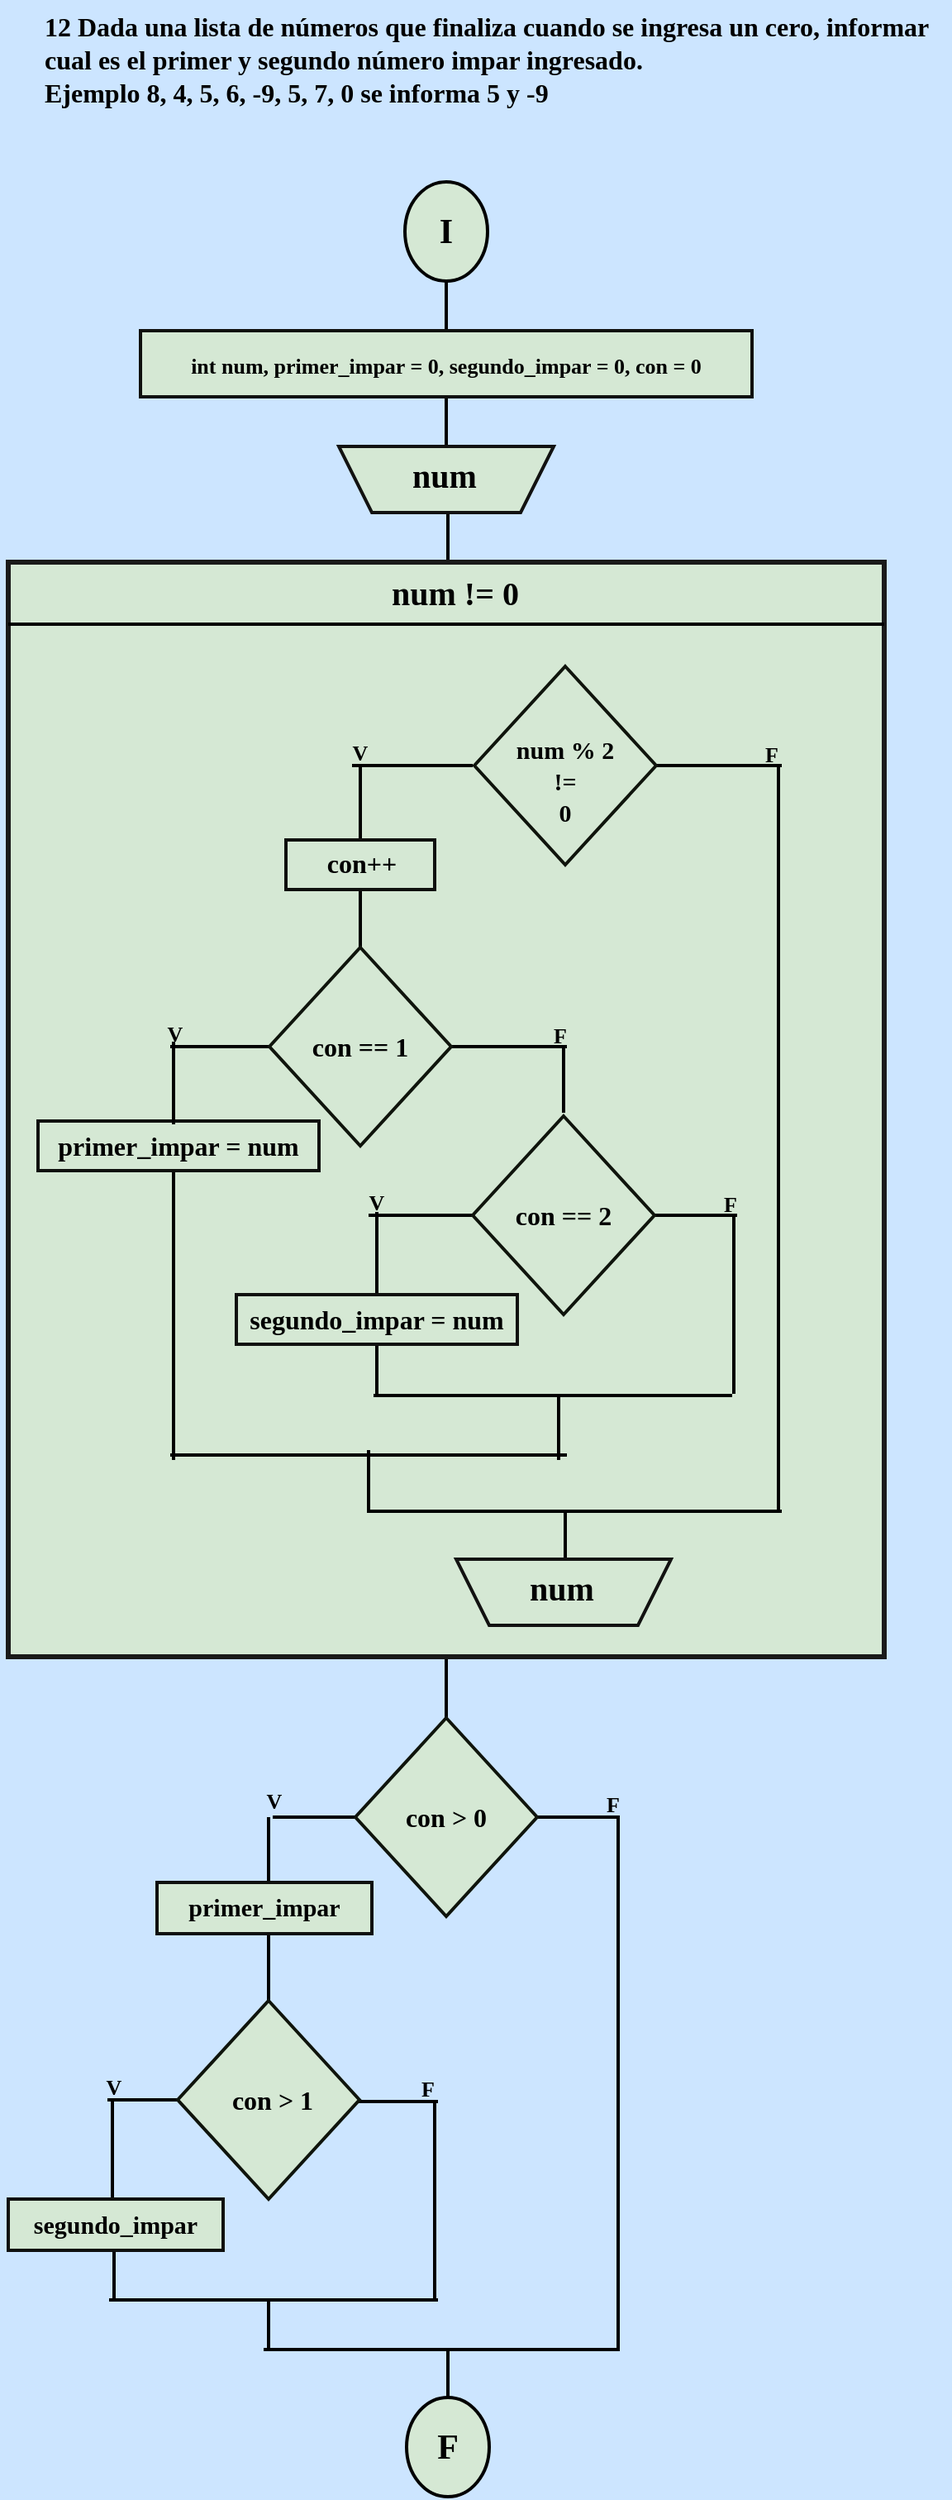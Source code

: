 <mxfile version="24.2.5" type="device">
  <diagram name="Página-1" id="EV1QlKYxAzSxT1xy0_fT">
    <mxGraphModel dx="1235" dy="722" grid="1" gridSize="10" guides="1" tooltips="1" connect="1" arrows="1" fold="1" page="1" pageScale="1" pageWidth="827" pageHeight="1169" background="#CCE5FF" math="0" shadow="0">
      <root>
        <mxCell id="0" />
        <mxCell id="1" parent="0" />
        <mxCell id="c3adefGuvicUqJn6g9Zm-1" value="&lt;b style=&quot;font-size: 16px;&quot;&gt;&lt;font style=&quot;font-size: 16px;&quot; color=&quot;#000000&quot; face=&quot;Comic Sans MS&quot;&gt;12 Dada una lista de números que finaliza cuando se ingresa un cero, informar cual es el primer y segundo número impar ingresado.&amp;nbsp;&lt;/font&gt;&lt;/b&gt;&lt;div&gt;&lt;b style=&quot;font-size: 16px;&quot;&gt;&lt;font style=&quot;font-size: 16px;&quot; color=&quot;#000000&quot; face=&quot;Comic Sans MS&quot;&gt;Ejemplo 8, 4, 5, 6, -9, 5, 7, 0 se informa 5 y -9&lt;/font&gt;&lt;/b&gt;&lt;/div&gt;" style="text;whiteSpace=wrap;html=1;fontFamily=Architects Daughter;fontSource=https%3A%2F%2Ffonts.googleapis.com%2Fcss%3Ffamily%3DArchitects%2BDaughter;" vertex="1" parent="1">
          <mxGeometry x="110" y="10" width="550" height="80" as="geometry" />
        </mxCell>
        <mxCell id="c3adefGuvicUqJn6g9Zm-49" value="" style="line;strokeWidth=2;direction=south;html=1;hachureGap=4;fontFamily=Architects Daughter;fontSource=https://fonts.googleapis.com/css?family=Architects+Daughter;strokeColor=#000000;container=0;" vertex="1" parent="1">
          <mxGeometry x="242.5" y="1109" width="10" height="50" as="geometry" />
        </mxCell>
        <mxCell id="c3adefGuvicUqJn6g9Zm-54" value="" style="line;strokeWidth=2;html=1;perimeter=backbonePerimeter;points=[];outlineConnect=0;hachureGap=4;fontFamily=Architects Daughter;fontSource=https://fonts.googleapis.com/css?family=Architects+Daughter;strokeColor=#000000;container=0;" vertex="1" parent="1">
          <mxGeometry x="410" y="1104" width="50" height="10" as="geometry" />
        </mxCell>
        <mxCell id="c3adefGuvicUqJn6g9Zm-55" value="" style="line;strokeWidth=2;html=1;perimeter=backbonePerimeter;points=[];outlineConnect=0;hachureGap=4;fontFamily=Architects Daughter;fontSource=https://fonts.googleapis.com/css?family=Architects+Daughter;strokeColor=#000000;container=0;" vertex="1" parent="1">
          <mxGeometry x="250" y="1084" width="60" height="50" as="geometry" />
        </mxCell>
        <mxCell id="c3adefGuvicUqJn6g9Zm-59" value="" style="line;strokeWidth=2;html=1;perimeter=backbonePerimeter;points=[];outlineConnect=0;hachureGap=4;fontFamily=Architects Daughter;fontSource=https://fonts.googleapis.com/css?family=Architects+Daughter;strokeColor=#000000;container=0;" vertex="1" parent="1">
          <mxGeometry x="150" y="1275" width="42.5" height="10" as="geometry" />
        </mxCell>
        <mxCell id="c3adefGuvicUqJn6g9Zm-164" value="" style="line;strokeWidth=2;html=1;perimeter=backbonePerimeter;points=[];outlineConnect=0;hachureGap=4;fontFamily=Architects Daughter;fontSource=https://fonts.googleapis.com/css?family=Architects+Daughter;strokeColor=#000000;container=0;" vertex="1" parent="1">
          <mxGeometry x="300" y="1276" width="50" height="10" as="geometry" />
        </mxCell>
        <mxCell id="c3adefGuvicUqJn6g9Zm-165" value="" style="line;strokeWidth=2;html=1;perimeter=backbonePerimeter;points=[];outlineConnect=0;hachureGap=4;fontFamily=Architects Daughter;fontSource=https://fonts.googleapis.com/css?family=Architects+Daughter;strokeColor=#000000;container=0;" vertex="1" parent="1">
          <mxGeometry x="151" y="1396" width="199" height="10" as="geometry" />
        </mxCell>
        <mxCell id="c3adefGuvicUqJn6g9Zm-166" value="" style="line;strokeWidth=2;html=1;perimeter=backbonePerimeter;points=[];outlineConnect=0;hachureGap=4;fontFamily=Architects Daughter;fontSource=https://fonts.googleapis.com/css?family=Architects+Daughter;strokeColor=#000000;container=0;" vertex="1" parent="1">
          <mxGeometry x="244.5" y="1426" width="215.5" height="10" as="geometry" />
        </mxCell>
        <mxCell id="c3adefGuvicUqJn6g9Zm-167" value="" style="line;strokeWidth=2;direction=south;html=1;hachureGap=4;fontFamily=Architects Daughter;fontSource=https://fonts.googleapis.com/css?family=Architects+Daughter;strokeColor=#000000;container=0;" vertex="1" parent="1">
          <mxGeometry x="350" y="1012" width="10" height="38" as="geometry" />
        </mxCell>
        <mxCell id="c3adefGuvicUqJn6g9Zm-168" value="" style="line;strokeWidth=2;direction=south;html=1;hachureGap=4;fontFamily=Architects Daughter;fontSource=https://fonts.googleapis.com/css?family=Architects+Daughter;strokeColor=#000000;container=0;" vertex="1" parent="1">
          <mxGeometry x="454" y="1110" width="10" height="320" as="geometry" />
        </mxCell>
        <mxCell id="c3adefGuvicUqJn6g9Zm-169" value="" style="line;strokeWidth=2;direction=south;html=1;hachureGap=4;fontFamily=Architects Daughter;fontSource=https://fonts.googleapis.com/css?family=Architects+Daughter;strokeColor=#000000;container=0;" vertex="1" parent="1">
          <mxGeometry x="242.5" y="1179" width="10" height="41" as="geometry" />
        </mxCell>
        <mxCell id="c3adefGuvicUqJn6g9Zm-170" value="" style="line;strokeWidth=2;direction=south;html=1;hachureGap=4;fontFamily=Architects Daughter;fontSource=https://fonts.googleapis.com/css?family=Architects+Daughter;strokeColor=#000000;container=0;" vertex="1" parent="1">
          <mxGeometry x="148" y="1280" width="10" height="60" as="geometry" />
        </mxCell>
        <mxCell id="c3adefGuvicUqJn6g9Zm-171" value="" style="line;strokeWidth=2;direction=south;html=1;hachureGap=4;fontFamily=Architects Daughter;fontSource=https://fonts.googleapis.com/css?family=Architects+Daughter;strokeColor=#000000;container=0;" vertex="1" parent="1">
          <mxGeometry x="343" y="1280" width="10" height="120" as="geometry" />
        </mxCell>
        <mxCell id="c3adefGuvicUqJn6g9Zm-172" value="" style="line;strokeWidth=2;direction=south;html=1;hachureGap=4;fontFamily=Architects Daughter;fontSource=https://fonts.googleapis.com/css?family=Architects+Daughter;strokeColor=#000000;container=0;" vertex="1" parent="1">
          <mxGeometry x="149" y="1370" width="10" height="30" as="geometry" />
        </mxCell>
        <mxCell id="c3adefGuvicUqJn6g9Zm-173" value="" style="line;strokeWidth=2;direction=south;html=1;hachureGap=4;fontFamily=Architects Daughter;fontSource=https://fonts.googleapis.com/css?family=Architects+Daughter;strokeColor=#000000;container=0;" vertex="1" parent="1">
          <mxGeometry x="351" y="1430" width="10" height="30" as="geometry" />
        </mxCell>
        <mxCell id="c3adefGuvicUqJn6g9Zm-174" value="" style="line;strokeWidth=2;direction=south;html=1;hachureGap=4;fontFamily=Architects Daughter;fontSource=https://fonts.googleapis.com/css?family=Architects+Daughter;strokeColor=#000000;container=0;" vertex="1" parent="1">
          <mxGeometry x="242.5" y="1400" width="10" height="30" as="geometry" />
        </mxCell>
        <mxCell id="c3adefGuvicUqJn6g9Zm-175" value="" style="line;strokeWidth=2;direction=south;html=1;hachureGap=4;fontFamily=Architects Daughter;fontSource=https://fonts.googleapis.com/css?family=Architects+Daughter;strokeColor=#000000;container=0;" vertex="1" parent="1">
          <mxGeometry x="350" y="180" width="10" height="30" as="geometry" />
        </mxCell>
        <mxCell id="c3adefGuvicUqJn6g9Zm-176" value="" style="line;strokeWidth=2;direction=south;html=1;hachureGap=4;fontFamily=Architects Daughter;fontSource=https://fonts.googleapis.com/css?family=Architects+Daughter;strokeColor=#000000;container=0;" vertex="1" parent="1">
          <mxGeometry x="350" y="250" width="10" height="30" as="geometry" />
        </mxCell>
        <mxCell id="c3adefGuvicUqJn6g9Zm-177" value="" style="line;strokeWidth=2;direction=south;html=1;hachureGap=4;fontFamily=Architects Daughter;fontSource=https://fonts.googleapis.com/css?family=Architects+Daughter;strokeColor=#000000;container=0;" vertex="1" parent="1">
          <mxGeometry x="351" y="320" width="10" height="30" as="geometry" />
        </mxCell>
        <mxCell id="c3adefGuvicUqJn6g9Zm-183" value="&lt;b&gt;&lt;font color=&quot;#000000&quot; style=&quot;font-size: 13px;&quot; face=&quot;Comic Sans MS&quot;&gt;V&lt;/font&gt;&lt;/b&gt;" style="text;strokeColor=none;align=center;fillColor=none;html=1;verticalAlign=middle;whiteSpace=wrap;rounded=0;fontFamily=Architects Daughter;fontSource=https://fonts.googleapis.com/css?family=Architects+Daughter;container=0;" vertex="1" parent="1">
          <mxGeometry x="240.5" y="1090" width="20" height="20" as="geometry" />
        </mxCell>
        <mxCell id="c3adefGuvicUqJn6g9Zm-184" value="&lt;b&gt;&lt;font color=&quot;#000000&quot; style=&quot;font-size: 13px;&quot; face=&quot;Comic Sans MS&quot;&gt;F&lt;/font&gt;&lt;/b&gt;" style="text;strokeColor=none;align=center;fillColor=none;html=1;verticalAlign=middle;whiteSpace=wrap;rounded=0;fontFamily=Architects Daughter;fontSource=https://fonts.googleapis.com/css?family=Architects+Daughter;container=0;" vertex="1" parent="1">
          <mxGeometry x="446" y="1092" width="20" height="20" as="geometry" />
        </mxCell>
        <mxCell id="c3adefGuvicUqJn6g9Zm-187" value="&lt;b&gt;&lt;font color=&quot;#000000&quot; style=&quot;font-size: 13px;&quot; face=&quot;Comic Sans MS&quot;&gt;V&lt;/font&gt;&lt;/b&gt;" style="text;strokeColor=none;align=center;fillColor=none;html=1;verticalAlign=middle;whiteSpace=wrap;rounded=0;fontFamily=Architects Daughter;fontSource=https://fonts.googleapis.com/css?family=Architects+Daughter;container=0;" vertex="1" parent="1">
          <mxGeometry x="144" y="1263" width="20" height="20" as="geometry" />
        </mxCell>
        <mxCell id="c3adefGuvicUqJn6g9Zm-188" value="&lt;b&gt;&lt;font color=&quot;#000000&quot; style=&quot;font-size: 13px;&quot; face=&quot;Comic Sans MS&quot;&gt;F&lt;/font&gt;&lt;/b&gt;" style="text;strokeColor=none;align=center;fillColor=none;html=1;verticalAlign=middle;whiteSpace=wrap;rounded=0;fontFamily=Architects Daughter;fontSource=https://fonts.googleapis.com/css?family=Architects+Daughter;container=0;" vertex="1" parent="1">
          <mxGeometry x="334" y="1264" width="20" height="20" as="geometry" />
        </mxCell>
        <mxCell id="c3adefGuvicUqJn6g9Zm-3" value="" style="strokeWidth=2;html=1;shape=mxgraph.flowchart.start_2;whiteSpace=wrap;rounded=0;labelBackgroundColor=none;strokeColor=#000000;align=center;verticalAlign=middle;fontFamily=Helvetica;fontSize=12;fontColor=default;fillColor=#d5e8d4;container=0;" vertex="1" parent="1">
          <mxGeometry x="330" y="120" width="50" height="60" as="geometry" />
        </mxCell>
        <mxCell id="c3adefGuvicUqJn6g9Zm-5" value="&lt;b&gt;&lt;font color=&quot;#000000&quot; style=&quot;font-size: 21px;&quot; face=&quot;Comic Sans MS&quot;&gt;I&lt;/font&gt;&lt;/b&gt;" style="text;strokeColor=none;align=center;fillColor=none;html=1;verticalAlign=middle;whiteSpace=wrap;rounded=0;fontFamily=Architects Daughter;fontSource=https%3A%2F%2Ffonts.googleapis.com%2Fcss%3Ffamily%3DArchitects%2BDaughter;container=0;" vertex="1" parent="1">
          <mxGeometry x="335" y="130" width="40" height="40" as="geometry" />
        </mxCell>
        <mxCell id="c3adefGuvicUqJn6g9Zm-4" value="" style="strokeWidth=2;html=1;shape=mxgraph.flowchart.start_2;whiteSpace=wrap;rounded=0;labelBackgroundColor=none;strokeColor=#000000;align=center;verticalAlign=middle;fontFamily=Helvetica;fontSize=12;fontColor=default;fillColor=#d5e8d4;container=0;" vertex="1" parent="1">
          <mxGeometry x="331" y="1460" width="50" height="60" as="geometry" />
        </mxCell>
        <mxCell id="c3adefGuvicUqJn6g9Zm-6" value="&lt;b&gt;&lt;font color=&quot;#000000&quot; style=&quot;font-size: 21px;&quot; face=&quot;Comic Sans MS&quot;&gt;F&lt;/font&gt;&lt;/b&gt;" style="text;strokeColor=none;align=center;fillColor=none;html=1;verticalAlign=middle;whiteSpace=wrap;rounded=0;fontFamily=Architects Daughter;fontSource=https://fonts.googleapis.com/css?family=Architects+Daughter;container=0;" vertex="1" parent="1">
          <mxGeometry x="336" y="1470" width="40" height="40" as="geometry" />
        </mxCell>
        <mxCell id="c3adefGuvicUqJn6g9Zm-2" value="" style="rounded=0;whiteSpace=wrap;html=1;labelBackgroundColor=none;strokeColor=#0f100e;strokeWidth=2;align=center;verticalAlign=middle;fontFamily=Helvetica;fontSize=12;fontColor=default;fillColor=#d5e8d4;container=0;" vertex="1" parent="1">
          <mxGeometry x="170" y="210" width="370" height="40" as="geometry" />
        </mxCell>
        <mxCell id="c3adefGuvicUqJn6g9Zm-9" value="&lt;font face=&quot;Comic Sans MS&quot; color=&quot;#000000&quot;&gt;&lt;span style=&quot;font-size: 13px;&quot;&gt;&lt;b&gt;int num, primer_impar = 0, segundo_impar = 0, con = 0&lt;/b&gt;&lt;/span&gt;&lt;/font&gt;" style="text;strokeColor=none;align=center;fillColor=none;html=1;verticalAlign=middle;whiteSpace=wrap;rounded=0;fontFamily=Architects Daughter;fontSource=https%3A%2F%2Ffonts.googleapis.com%2Fcss%3Ffamily%3DArchitects%2BDaughter;container=0;" vertex="1" parent="1">
          <mxGeometry x="175" y="217" width="360" height="30" as="geometry" />
        </mxCell>
        <mxCell id="c3adefGuvicUqJn6g9Zm-11" value="" style="shape=trapezoid;perimeter=trapezoidPerimeter;whiteSpace=wrap;html=1;fixedSize=1;rounded=0;labelBackgroundColor=none;strokeColor=#121211;strokeWidth=2;align=center;verticalAlign=middle;fontFamily=Helvetica;fontSize=12;fontColor=default;fillColor=#d5e8d4;direction=west;container=0;" vertex="1" parent="1">
          <mxGeometry x="290" y="280" width="130" height="40" as="geometry">
            <mxRectangle x="-1020" y="-650" width="50" height="40" as="alternateBounds" />
          </mxGeometry>
        </mxCell>
        <mxCell id="c3adefGuvicUqJn6g9Zm-12" value="&lt;b&gt;&lt;font color=&quot;#000000&quot; style=&quot;font-size: 20px;&quot; face=&quot;Comic Sans MS&quot;&gt;num&lt;/font&gt;&lt;/b&gt;" style="text;strokeColor=none;align=center;fillColor=none;html=1;verticalAlign=middle;whiteSpace=wrap;rounded=0;fontFamily=Architects Daughter;fontSource=https%3A%2F%2Ffonts.googleapis.com%2Fcss%3Ffamily%3DArchitects%2BDaughter;container=0;" vertex="1" parent="1">
          <mxGeometry x="324" y="282" width="60" height="30" as="geometry" />
        </mxCell>
        <mxCell id="c3adefGuvicUqJn6g9Zm-73" value="" style="whiteSpace=wrap;html=1;rounded=0;labelBackgroundColor=none;strokeColor=#1A1A1A;strokeWidth=3;align=center;verticalAlign=middle;fontFamily=Helvetica;fontSize=12;fontColor=default;fillColor=#d5e8d4;container=0;" vertex="1" parent="1">
          <mxGeometry x="90" y="350" width="530" height="662" as="geometry" />
        </mxCell>
        <mxCell id="c3adefGuvicUqJn6g9Zm-74" value="" style="edgeStyle=none;orthogonalLoop=1;jettySize=auto;html=1;rounded=0;strokeColor=#000000;fontFamily=Helvetica;fontSize=12;fontColor=default;fillColor=#B2C9AB;startArrow=none;startFill=0;endArrow=none;endFill=0;endSize=7;strokeWidth=2;" edge="1" parent="1">
          <mxGeometry width="80" relative="1" as="geometry">
            <mxPoint x="620" y="387.484" as="sourcePoint" />
            <mxPoint x="90" y="387.484" as="targetPoint" />
            <Array as="points" />
          </mxGeometry>
        </mxCell>
        <mxCell id="c3adefGuvicUqJn6g9Zm-75" value="&lt;b&gt;&lt;font face=&quot;Comic Sans MS&quot; color=&quot;#000000&quot; style=&quot;font-size: 20px;&quot;&gt;num != 0&lt;/font&gt;&lt;/b&gt;" style="text;strokeColor=none;align=center;fillColor=none;html=1;verticalAlign=middle;whiteSpace=wrap;rounded=0;fontFamily=Architects Daughter;fontSource=https://fonts.googleapis.com/css?family=Architects+Daughter;container=0;" vertex="1" parent="1">
          <mxGeometry x="311" y="353" width="99" height="30" as="geometry" />
        </mxCell>
        <mxCell id="c3adefGuvicUqJn6g9Zm-181" value="&lt;b&gt;&lt;font color=&quot;#000000&quot; style=&quot;font-size: 13px;&quot; face=&quot;Comic Sans MS&quot;&gt;F&lt;/font&gt;&lt;/b&gt;" style="text;strokeColor=none;align=center;fillColor=none;html=1;verticalAlign=middle;whiteSpace=wrap;rounded=0;fontFamily=Architects Daughter;fontSource=https://fonts.googleapis.com/css?family=Architects+Daughter;container=0;" vertex="1" parent="1">
          <mxGeometry x="542" y="457" width="20" height="20" as="geometry" />
        </mxCell>
        <mxCell id="c3adefGuvicUqJn6g9Zm-182" value="&lt;b&gt;&lt;font color=&quot;#000000&quot; style=&quot;font-size: 13px;&quot; face=&quot;Comic Sans MS&quot;&gt;V&lt;/font&gt;&lt;/b&gt;" style="text;strokeColor=none;align=center;fillColor=none;html=1;verticalAlign=middle;whiteSpace=wrap;rounded=0;fontFamily=Architects Daughter;fontSource=https://fonts.googleapis.com/css?family=Architects+Daughter;container=0;" vertex="1" parent="1">
          <mxGeometry x="303" y="728" width="20" height="20" as="geometry" />
        </mxCell>
        <mxCell id="c3adefGuvicUqJn6g9Zm-114" value="" style="line;strokeWidth=2;direction=south;html=1;hachureGap=4;fontFamily=Architects Daughter;fontSource=https://fonts.googleapis.com/css?family=Architects+Daughter;strokeColor=#000000;aspect=fixed;container=0;" vertex="1" parent="1">
          <mxGeometry x="298" y="473" width="10" height="50" as="geometry" />
        </mxCell>
        <mxCell id="c3adefGuvicUqJn6g9Zm-115" value="" style="line;strokeWidth=2;direction=south;html=1;hachureGap=4;fontFamily=Architects Daughter;fontSource=https://fonts.googleapis.com/css?family=Architects+Daughter;strokeColor=#000000;aspect=fixed;container=0;" vertex="1" parent="1">
          <mxGeometry x="298" y="547" width="10" height="36" as="geometry" />
        </mxCell>
        <mxCell id="c3adefGuvicUqJn6g9Zm-116" value="" style="line;strokeWidth=2;direction=south;html=1;hachureGap=4;fontFamily=Architects Daughter;fontSource=https://fonts.googleapis.com/css?family=Architects+Daughter;strokeColor=#000000;aspect=fixed;container=0;" vertex="1" parent="1">
          <mxGeometry x="524" y="745" width="10" height="108" as="geometry" />
        </mxCell>
        <mxCell id="c3adefGuvicUqJn6g9Zm-117" value="" style="line;strokeWidth=2;direction=south;html=1;hachureGap=4;fontFamily=Architects Daughter;fontSource=https://fonts.googleapis.com/css?family=Architects+Daughter;strokeColor=#000000;aspect=fixed;container=0;" vertex="1" parent="1">
          <mxGeometry x="551" y="474" width="10" height="449" as="geometry" />
        </mxCell>
        <mxCell id="c3adefGuvicUqJn6g9Zm-118" value="" style="line;strokeWidth=2;direction=south;html=1;hachureGap=4;fontFamily=Architects Daughter;fontSource=https://fonts.googleapis.com/css?family=Architects+Daughter;strokeColor=#000000;aspect=fixed;container=0;" vertex="1" parent="1">
          <mxGeometry x="303" y="887" width="10" height="36" as="geometry" />
        </mxCell>
        <mxCell id="c3adefGuvicUqJn6g9Zm-119" value="" style="line;strokeWidth=2;direction=south;html=1;hachureGap=4;fontFamily=Architects Daughter;fontSource=https://fonts.googleapis.com/css?family=Architects+Daughter;strokeColor=#000000;aspect=fixed;container=0;" vertex="1" parent="1">
          <mxGeometry x="418" y="853" width="10" height="40" as="geometry" />
        </mxCell>
        <mxCell id="c3adefGuvicUqJn6g9Zm-120" value="" style="line;strokeWidth=2;direction=south;html=1;hachureGap=4;fontFamily=Architects Daughter;fontSource=https://fonts.googleapis.com/css?family=Architects+Daughter;strokeColor=#000000;aspect=fixed;container=0;" vertex="1" parent="1">
          <mxGeometry x="422" y="923" width="10" height="30" as="geometry" />
        </mxCell>
        <mxCell id="c3adefGuvicUqJn6g9Zm-121" value="" style="line;strokeWidth=2;direction=south;html=1;hachureGap=4;fontFamily=Architects Daughter;fontSource=https://fonts.googleapis.com/css?family=Architects+Daughter;strokeColor=#000000;aspect=fixed;container=0;" vertex="1" parent="1">
          <mxGeometry x="421" y="643" width="10" height="40" as="geometry" />
        </mxCell>
        <mxCell id="c3adefGuvicUqJn6g9Zm-122" value="" style="line;strokeWidth=2;direction=south;html=1;hachureGap=4;fontFamily=Architects Daughter;fontSource=https://fonts.googleapis.com/css?family=Architects+Daughter;strokeColor=#000000;aspect=fixed;container=0;" vertex="1" parent="1">
          <mxGeometry x="308" y="823" width="10" height="30" as="geometry" />
        </mxCell>
        <mxCell id="c3adefGuvicUqJn6g9Zm-123" value="" style="line;strokeWidth=2;direction=south;html=1;hachureGap=4;fontFamily=Architects Daughter;fontSource=https://fonts.googleapis.com/css?family=Architects+Daughter;strokeColor=#000000;aspect=fixed;container=0;" vertex="1" parent="1">
          <mxGeometry x="308" y="743" width="10" height="50" as="geometry" />
        </mxCell>
        <mxCell id="c3adefGuvicUqJn6g9Zm-124" value="" style="line;strokeWidth=2;direction=south;html=1;hachureGap=4;fontFamily=Architects Daughter;fontSource=https://fonts.googleapis.com/css?family=Architects+Daughter;strokeColor=#000000;aspect=fixed;container=0;" vertex="1" parent="1">
          <mxGeometry x="185" y="717" width="10" height="176" as="geometry" />
        </mxCell>
        <mxCell id="c3adefGuvicUqJn6g9Zm-125" value="" style="line;strokeWidth=2;html=1;perimeter=backbonePerimeter;points=[];outlineConnect=0;hachureGap=4;fontFamily=Architects Daughter;fontSource=https://fonts.googleapis.com/css?family=Architects+Daughter;strokeColor=#000000;aspect=fixed;container=0;" vertex="1" parent="1">
          <mxGeometry x="188" y="638" width="60" height="10" as="geometry" />
        </mxCell>
        <mxCell id="c3adefGuvicUqJn6g9Zm-126" value="" style="line;strokeWidth=2;html=1;perimeter=backbonePerimeter;points=[];outlineConnect=0;hachureGap=4;fontFamily=Architects Daughter;fontSource=https://fonts.googleapis.com/css?family=Architects+Daughter;strokeColor=#000000;aspect=fixed;container=0;" vertex="1" parent="1">
          <mxGeometry x="298" y="468" width="73" height="10" as="geometry" />
        </mxCell>
        <mxCell id="c3adefGuvicUqJn6g9Zm-127" value="" style="line;strokeWidth=2;html=1;perimeter=backbonePerimeter;points=[];outlineConnect=0;hachureGap=4;fontFamily=Architects Daughter;fontSource=https://fonts.googleapis.com/css?family=Architects+Daughter;strokeColor=#000000;aspect=fixed;container=0;" vertex="1" parent="1">
          <mxGeometry x="311" y="849" width="217" height="10" as="geometry" />
        </mxCell>
        <mxCell id="c3adefGuvicUqJn6g9Zm-128" value="" style="line;strokeWidth=2;html=1;perimeter=backbonePerimeter;points=[];outlineConnect=0;hachureGap=4;fontFamily=Architects Daughter;fontSource=https://fonts.googleapis.com/css?family=Architects+Daughter;strokeColor=#000000;aspect=fixed;container=0;" vertex="1" parent="1">
          <mxGeometry x="188" y="885" width="240" height="10" as="geometry" />
        </mxCell>
        <mxCell id="c3adefGuvicUqJn6g9Zm-129" value="" style="line;strokeWidth=2;html=1;perimeter=backbonePerimeter;points=[];outlineConnect=0;hachureGap=4;fontFamily=Architects Daughter;fontSource=https://fonts.googleapis.com/css?family=Architects+Daughter;strokeColor=#000000;aspect=fixed;container=0;" vertex="1" parent="1">
          <mxGeometry x="481" y="740" width="50" height="10" as="geometry" />
        </mxCell>
        <mxCell id="c3adefGuvicUqJn6g9Zm-130" value="" style="line;strokeWidth=2;html=1;perimeter=backbonePerimeter;points=[];outlineConnect=0;hachureGap=4;fontFamily=Architects Daughter;fontSource=https://fonts.googleapis.com/css?family=Architects+Daughter;strokeColor=#000000;aspect=fixed;container=0;" vertex="1" parent="1">
          <mxGeometry x="307" y="919" width="251" height="10" as="geometry" />
        </mxCell>
        <mxCell id="c3adefGuvicUqJn6g9Zm-131" value="" style="line;strokeWidth=2;html=1;perimeter=backbonePerimeter;points=[];outlineConnect=0;hachureGap=4;fontFamily=Architects Daughter;fontSource=https://fonts.googleapis.com/css?family=Architects+Daughter;strokeColor=#000000;aspect=fixed;container=0;" vertex="1" parent="1">
          <mxGeometry x="308" y="740" width="63" height="10" as="geometry" />
        </mxCell>
        <mxCell id="c3adefGuvicUqJn6g9Zm-132" value="" style="line;strokeWidth=2;html=1;perimeter=backbonePerimeter;points=[];outlineConnect=0;hachureGap=4;fontFamily=Architects Daughter;fontSource=https://fonts.googleapis.com/css?family=Architects+Daughter;strokeColor=#000000;aspect=fixed;container=0;" vertex="1" parent="1">
          <mxGeometry x="358" y="638" width="70" height="10" as="geometry" />
        </mxCell>
        <mxCell id="c3adefGuvicUqJn6g9Zm-133" value="" style="line;strokeWidth=2;html=1;perimeter=backbonePerimeter;points=[];outlineConnect=0;hachureGap=4;fontFamily=Architects Daughter;fontSource=https://fonts.googleapis.com/css?family=Architects+Daughter;strokeColor=#000000;aspect=fixed;container=0;" vertex="1" parent="1">
          <mxGeometry x="482" y="468" width="76" height="10" as="geometry" />
        </mxCell>
        <mxCell id="c3adefGuvicUqJn6g9Zm-134" value="" style="shape=trapezoid;perimeter=trapezoidPerimeter;whiteSpace=wrap;html=1;fixedSize=1;rounded=0;labelBackgroundColor=none;strokeColor=#121211;strokeWidth=2;align=center;verticalAlign=middle;fontFamily=Helvetica;fontSize=12;fontColor=default;fillColor=#d5e8d4;direction=west;container=0;aspect=fixed;" vertex="1" parent="1">
          <mxGeometry x="361" y="953" width="130" height="40" as="geometry">
            <mxRectangle x="-1020" y="-650" width="50" height="40" as="alternateBounds" />
          </mxGeometry>
        </mxCell>
        <mxCell id="c3adefGuvicUqJn6g9Zm-135" value="&lt;b&gt;&lt;font color=&quot;#000000&quot; style=&quot;font-size: 20px;&quot; face=&quot;Comic Sans MS&quot;&gt;num&lt;/font&gt;&lt;/b&gt;" style="text;strokeColor=none;align=center;fillColor=none;html=1;verticalAlign=middle;whiteSpace=wrap;rounded=0;fontFamily=Architects Daughter;fontSource=https://fonts.googleapis.com/css?family=Architects+Daughter;container=0;aspect=fixed;" vertex="1" parent="1">
          <mxGeometry x="395" y="955" width="60" height="30" as="geometry" />
        </mxCell>
        <mxCell id="c3adefGuvicUqJn6g9Zm-136" value="" style="rhombus;whiteSpace=wrap;html=1;rounded=0;labelBackgroundColor=none;strokeColor=#0F140C;strokeWidth=2;align=center;verticalAlign=middle;fontFamily=Helvetica;fontSize=12;fontColor=default;fillColor=#d5e8d4;aspect=fixed;container=0;" vertex="1" parent="1">
          <mxGeometry x="372" y="413" width="110" height="120" as="geometry" />
        </mxCell>
        <mxCell id="c3adefGuvicUqJn6g9Zm-137" value="&lt;b style=&quot;font-size: 15px;&quot;&gt;&lt;font color=&quot;#000000&quot; style=&quot;font-size: 15px;&quot; face=&quot;Comic Sans MS&quot;&gt;num % 2&lt;/font&gt;&lt;/b&gt;&lt;div style=&quot;font-size: 15px;&quot;&gt;&lt;b&gt;&lt;font color=&quot;#000000&quot; style=&quot;font-size: 15px;&quot; face=&quot;Comic Sans MS&quot;&gt;!=&lt;/font&gt;&lt;/b&gt;&lt;/div&gt;&lt;div style=&quot;font-size: 15px;&quot;&gt;&lt;b&gt;&lt;font color=&quot;#000000&quot; style=&quot;font-size: 15px;&quot; face=&quot;Comic Sans MS&quot;&gt;0&lt;/font&gt;&lt;/b&gt;&lt;/div&gt;" style="text;strokeColor=none;align=center;fillColor=none;html=1;verticalAlign=middle;whiteSpace=wrap;rounded=0;fontFamily=Architects Daughter;fontSource=https%3A%2F%2Ffonts.googleapis.com%2Fcss%3Ffamily%3DArchitects%2BDaughter;aspect=fixed;container=0;" vertex="1" parent="1">
          <mxGeometry x="387" y="453" width="80" height="60" as="geometry" />
        </mxCell>
        <mxCell id="c3adefGuvicUqJn6g9Zm-138" value="" style="rhombus;whiteSpace=wrap;html=1;rounded=0;labelBackgroundColor=none;strokeColor=#0F140C;strokeWidth=2;align=center;verticalAlign=middle;fontFamily=Helvetica;fontSize=12;fontColor=default;fillColor=#d5e8d4;aspect=fixed;container=0;" vertex="1" parent="1">
          <mxGeometry x="371" y="685" width="110" height="120" as="geometry" />
        </mxCell>
        <mxCell id="c3adefGuvicUqJn6g9Zm-139" value="&lt;b&gt;&lt;font face=&quot;Comic Sans MS&quot; color=&quot;#000000&quot; style=&quot;font-size: 16px;&quot;&gt;con == 2&lt;/font&gt;&lt;/b&gt;" style="text;strokeColor=none;align=center;fillColor=none;html=1;verticalAlign=middle;whiteSpace=wrap;rounded=0;fontFamily=Architects Daughter;fontSource=https://fonts.googleapis.com/css?family=Architects+Daughter;aspect=fixed;container=0;" vertex="1" parent="1">
          <mxGeometry x="381" y="725" width="90" height="40" as="geometry" />
        </mxCell>
        <mxCell id="c3adefGuvicUqJn6g9Zm-140" value="" style="rhombus;whiteSpace=wrap;html=1;rounded=0;labelBackgroundColor=none;strokeColor=#0F140C;strokeWidth=2;align=center;verticalAlign=middle;fontFamily=Helvetica;fontSize=12;fontColor=default;fillColor=#d5e8d4;aspect=fixed;container=0;" vertex="1" parent="1">
          <mxGeometry x="248" y="583" width="110" height="120" as="geometry" />
        </mxCell>
        <mxCell id="c3adefGuvicUqJn6g9Zm-141" value="&lt;b&gt;&lt;font face=&quot;Comic Sans MS&quot; color=&quot;#000000&quot; style=&quot;font-size: 16px;&quot;&gt;con == 1&lt;/font&gt;&lt;/b&gt;" style="text;strokeColor=none;align=center;fillColor=none;html=1;verticalAlign=middle;whiteSpace=wrap;rounded=0;fontFamily=Architects Daughter;fontSource=https%3A%2F%2Ffonts.googleapis.com%2Fcss%3Ffamily%3DArchitects%2BDaughter;aspect=fixed;container=0;" vertex="1" parent="1">
          <mxGeometry x="258" y="628" width="90" height="30" as="geometry" />
        </mxCell>
        <mxCell id="c3adefGuvicUqJn6g9Zm-142" value="" style="rounded=0;whiteSpace=wrap;html=1;labelBackgroundColor=none;strokeColor=#0f100e;strokeWidth=2;align=center;verticalAlign=middle;fontFamily=Helvetica;fontSize=12;fontColor=default;fillColor=#d5e8d4;aspect=fixed;container=0;" vertex="1" parent="1">
          <mxGeometry x="258" y="518" width="90" height="30" as="geometry" />
        </mxCell>
        <mxCell id="c3adefGuvicUqJn6g9Zm-143" value="&lt;b&gt;&lt;font face=&quot;Comic Sans MS&quot; color=&quot;#000000&quot; style=&quot;font-size: 16px;&quot;&gt;con++&lt;/font&gt;&lt;/b&gt;" style="text;strokeColor=none;align=center;fillColor=none;html=1;verticalAlign=middle;whiteSpace=wrap;rounded=0;fontFamily=Architects Daughter;fontSource=https://fonts.googleapis.com/css?family=Architects+Daughter;aspect=fixed;container=0;" vertex="1" parent="1">
          <mxGeometry x="259" y="517" width="90" height="30" as="geometry" />
        </mxCell>
        <mxCell id="c3adefGuvicUqJn6g9Zm-144" value="" style="rounded=0;whiteSpace=wrap;html=1;labelBackgroundColor=none;strokeColor=#0f100e;strokeWidth=2;align=center;verticalAlign=middle;fontFamily=Helvetica;fontSize=12;fontColor=default;fillColor=#d5e8d4;aspect=fixed;container=0;" vertex="1" parent="1">
          <mxGeometry x="108" y="688" width="170" height="30" as="geometry" />
        </mxCell>
        <mxCell id="c3adefGuvicUqJn6g9Zm-145" value="&lt;b&gt;&lt;font face=&quot;Comic Sans MS&quot; color=&quot;#000000&quot; style=&quot;font-size: 16px;&quot;&gt;primer_impar = num&lt;/font&gt;&lt;/b&gt;" style="text;strokeColor=none;align=center;fillColor=none;html=1;verticalAlign=middle;whiteSpace=wrap;rounded=0;fontFamily=Architects Daughter;fontSource=https://fonts.googleapis.com/css?family=Architects+Daughter;aspect=fixed;container=0;" vertex="1" parent="1">
          <mxGeometry x="108" y="673" width="170" height="60" as="geometry" />
        </mxCell>
        <mxCell id="c3adefGuvicUqJn6g9Zm-146" value="" style="line;strokeWidth=2;direction=south;html=1;hachureGap=4;fontFamily=Architects Daughter;fontSource=https://fonts.googleapis.com/css?family=Architects+Daughter;strokeColor=#000000;aspect=fixed;container=0;" vertex="1" parent="1">
          <mxGeometry x="185" y="640" width="10" height="50" as="geometry" />
        </mxCell>
        <mxCell id="c3adefGuvicUqJn6g9Zm-147" value="" style="rounded=0;whiteSpace=wrap;html=1;labelBackgroundColor=none;strokeColor=#0f100e;strokeWidth=2;align=center;verticalAlign=middle;fontFamily=Helvetica;fontSize=12;fontColor=default;fillColor=#d5e8d4;aspect=fixed;container=0;" vertex="1" parent="1">
          <mxGeometry x="228" y="793" width="170" height="30" as="geometry" />
        </mxCell>
        <mxCell id="c3adefGuvicUqJn6g9Zm-148" value="&lt;font face=&quot;Comic Sans MS&quot; color=&quot;#000000&quot;&gt;&lt;span style=&quot;font-size: 16px;&quot;&gt;&lt;b&gt;segundo_impar = num&lt;/b&gt;&lt;/span&gt;&lt;/font&gt;" style="text;strokeColor=none;align=center;fillColor=none;html=1;verticalAlign=middle;whiteSpace=wrap;rounded=0;fontFamily=Architects Daughter;fontSource=https://fonts.googleapis.com/css?family=Architects+Daughter;aspect=fixed;container=0;" vertex="1" parent="1">
          <mxGeometry x="228" y="798" width="170" height="20" as="geometry" />
        </mxCell>
        <mxCell id="c3adefGuvicUqJn6g9Zm-179" value="&lt;b&gt;&lt;font color=&quot;#000000&quot; style=&quot;font-size: 13px;&quot; face=&quot;Comic Sans MS&quot;&gt;V&lt;/font&gt;&lt;/b&gt;" style="text;strokeColor=none;align=center;fillColor=none;html=1;verticalAlign=middle;whiteSpace=wrap;rounded=0;fontFamily=Architects Daughter;fontSource=https%3A%2F%2Ffonts.googleapis.com%2Fcss%3Ffamily%3DArchitects%2BDaughter;container=0;" vertex="1" parent="1">
          <mxGeometry x="293" y="456" width="20" height="20" as="geometry" />
        </mxCell>
        <mxCell id="c3adefGuvicUqJn6g9Zm-180" value="&lt;b&gt;&lt;font color=&quot;#000000&quot; style=&quot;font-size: 13px;&quot; face=&quot;Comic Sans MS&quot;&gt;V&lt;/font&gt;&lt;/b&gt;" style="text;strokeColor=none;align=center;fillColor=none;html=1;verticalAlign=middle;whiteSpace=wrap;rounded=0;fontFamily=Architects Daughter;fontSource=https://fonts.googleapis.com/css?family=Architects+Daughter;container=0;" vertex="1" parent="1">
          <mxGeometry x="181" y="626" width="20" height="20" as="geometry" />
        </mxCell>
        <mxCell id="c3adefGuvicUqJn6g9Zm-185" value="&lt;b&gt;&lt;font color=&quot;#000000&quot; style=&quot;font-size: 13px;&quot; face=&quot;Comic Sans MS&quot;&gt;F&lt;/font&gt;&lt;/b&gt;" style="text;strokeColor=none;align=center;fillColor=none;html=1;verticalAlign=middle;whiteSpace=wrap;rounded=0;fontFamily=Architects Daughter;fontSource=https://fonts.googleapis.com/css?family=Architects+Daughter;container=0;" vertex="1" parent="1">
          <mxGeometry x="414" y="627" width="20" height="20" as="geometry" />
        </mxCell>
        <mxCell id="c3adefGuvicUqJn6g9Zm-186" value="&lt;b&gt;&lt;font color=&quot;#000000&quot; style=&quot;font-size: 13px;&quot; face=&quot;Comic Sans MS&quot;&gt;F&lt;/font&gt;&lt;/b&gt;" style="text;strokeColor=none;align=center;fillColor=none;html=1;verticalAlign=middle;whiteSpace=wrap;rounded=0;fontFamily=Architects Daughter;fontSource=https://fonts.googleapis.com/css?family=Architects+Daughter;container=0;" vertex="1" parent="1">
          <mxGeometry x="517" y="729" width="20" height="20" as="geometry" />
        </mxCell>
        <mxCell id="c3adefGuvicUqJn6g9Zm-69" value="" style="rhombus;whiteSpace=wrap;html=1;rounded=0;labelBackgroundColor=none;strokeColor=#0F140C;strokeWidth=2;align=center;verticalAlign=middle;fontFamily=Helvetica;fontSize=12;fontColor=default;fillColor=#d5e8d4;container=0;" vertex="1" parent="1">
          <mxGeometry x="300" y="1049" width="110" height="120" as="geometry" />
        </mxCell>
        <mxCell id="c3adefGuvicUqJn6g9Zm-150" value="&lt;b&gt;&lt;font face=&quot;Comic Sans MS&quot; color=&quot;#000000&quot; style=&quot;font-size: 16px;&quot;&gt;con &amp;gt; 0&lt;/font&gt;&lt;/b&gt;" style="text;strokeColor=none;align=center;fillColor=none;html=1;verticalAlign=middle;whiteSpace=wrap;rounded=0;fontFamily=Architects Daughter;fontSource=https://fonts.googleapis.com/css?family=Architects+Daughter;container=0;" vertex="1" parent="1">
          <mxGeometry x="315" y="1093.5" width="80" height="31" as="geometry" />
        </mxCell>
        <mxCell id="c3adefGuvicUqJn6g9Zm-71" value="" style="rhombus;whiteSpace=wrap;html=1;rounded=0;labelBackgroundColor=none;strokeColor=#0F140C;strokeWidth=2;align=center;verticalAlign=middle;fontFamily=Helvetica;fontSize=12;fontColor=default;fillColor=#d5e8d4;container=0;" vertex="1" parent="1">
          <mxGeometry x="192.5" y="1220" width="110" height="120" as="geometry" />
        </mxCell>
        <mxCell id="c3adefGuvicUqJn6g9Zm-151" value="&lt;b&gt;&lt;font face=&quot;Comic Sans MS&quot; color=&quot;#000000&quot; style=&quot;font-size: 16px;&quot;&gt;con &amp;gt; 1&lt;/font&gt;&lt;/b&gt;" style="text;strokeColor=none;align=center;fillColor=none;html=1;verticalAlign=middle;whiteSpace=wrap;rounded=0;fontFamily=Architects Daughter;fontSource=https://fonts.googleapis.com/css?family=Architects+Daughter;container=0;" vertex="1" parent="1">
          <mxGeometry x="212.5" y="1260" width="74" height="40" as="geometry" />
        </mxCell>
        <mxCell id="c3adefGuvicUqJn6g9Zm-156" value="" style="rounded=0;whiteSpace=wrap;html=1;labelBackgroundColor=none;strokeColor=#0f100e;strokeWidth=2;align=center;verticalAlign=middle;fontFamily=Helvetica;fontSize=12;fontColor=default;fillColor=#d5e8d4;container=0;" vertex="1" parent="1">
          <mxGeometry x="180" y="1148.5" width="130" height="31" as="geometry" />
        </mxCell>
        <mxCell id="c3adefGuvicUqJn6g9Zm-157" value="&lt;b&gt;&lt;font color=&quot;#000000&quot; style=&quot;font-size: 15px;&quot; face=&quot;Comic Sans MS&quot;&gt;primer_impar&lt;/font&gt;&lt;/b&gt;" style="text;strokeColor=none;align=center;fillColor=none;html=1;verticalAlign=middle;whiteSpace=wrap;rounded=0;fontFamily=Architects Daughter;fontSource=https%3A%2F%2Ffonts.googleapis.com%2Fcss%3Ffamily%3DArchitects%2BDaughter;container=0;" vertex="1" parent="1">
          <mxGeometry x="195" y="1148.5" width="100" height="30" as="geometry" />
        </mxCell>
        <mxCell id="c3adefGuvicUqJn6g9Zm-161" value="" style="rounded=0;whiteSpace=wrap;html=1;labelBackgroundColor=none;strokeColor=#0f100e;strokeWidth=2;align=center;verticalAlign=middle;fontFamily=Helvetica;fontSize=12;fontColor=default;fillColor=#d5e8d4;container=0;" vertex="1" parent="1">
          <mxGeometry x="90" y="1340" width="130" height="31" as="geometry" />
        </mxCell>
        <mxCell id="c3adefGuvicUqJn6g9Zm-163" value="&lt;b&gt;&lt;font color=&quot;#000000&quot; style=&quot;font-size: 15px;&quot; face=&quot;Comic Sans MS&quot;&gt;segundo_impar&lt;/font&gt;&lt;/b&gt;" style="text;strokeColor=none;align=center;fillColor=none;html=1;verticalAlign=middle;whiteSpace=wrap;rounded=0;fontFamily=Architects Daughter;fontSource=https://fonts.googleapis.com/css?family=Architects+Daughter;container=0;" vertex="1" parent="1">
          <mxGeometry x="85" y="1330.5" width="140" height="50" as="geometry" />
        </mxCell>
      </root>
    </mxGraphModel>
  </diagram>
</mxfile>
